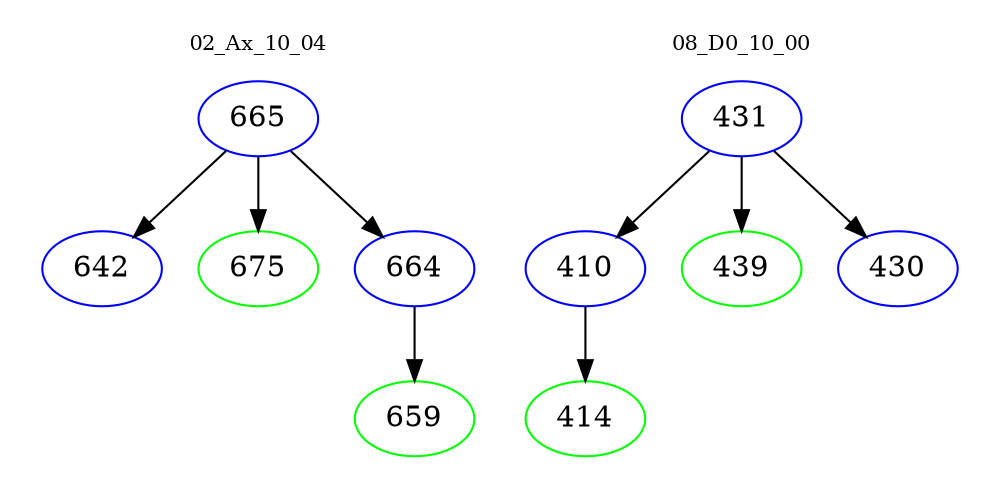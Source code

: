 digraph{
subgraph cluster_0 {
color = white
label = "02_Ax_10_04";
fontsize=10;
T0_665 [label="665", color="blue"]
T0_665 -> T0_642 [color="black"]
T0_642 [label="642", color="blue"]
T0_665 -> T0_675 [color="black"]
T0_675 [label="675", color="green"]
T0_665 -> T0_664 [color="black"]
T0_664 [label="664", color="blue"]
T0_664 -> T0_659 [color="black"]
T0_659 [label="659", color="green"]
}
subgraph cluster_1 {
color = white
label = "08_D0_10_00";
fontsize=10;
T1_431 [label="431", color="blue"]
T1_431 -> T1_410 [color="black"]
T1_410 [label="410", color="blue"]
T1_410 -> T1_414 [color="black"]
T1_414 [label="414", color="green"]
T1_431 -> T1_439 [color="black"]
T1_439 [label="439", color="green"]
T1_431 -> T1_430 [color="black"]
T1_430 [label="430", color="blue"]
}
}
